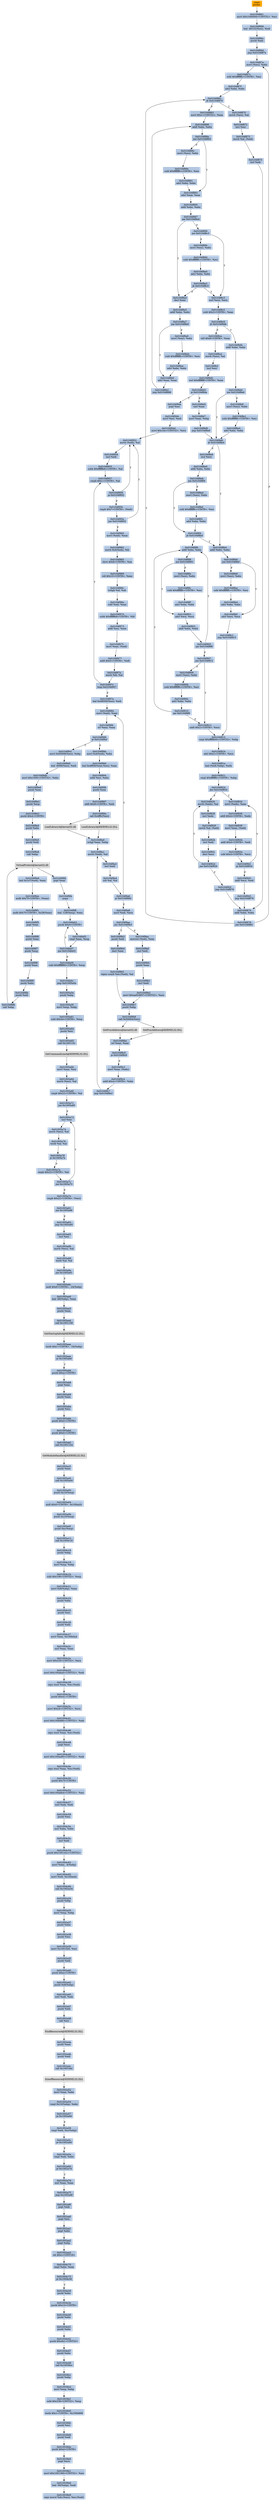 digraph G {
node[shape=rectangle,style=filled,fillcolor=lightsteelblue,color=lightsteelblue]
bgcolor="transparent"
a0x0104f860pusha_[label="start\npusha ",fillcolor="orange",color="lightgrey"];
a0x0104f861movl_0x100d000UINT32_esi[label="0x0104f861\nmovl $0x100d000<UINT32>, %esi"];
a0x0104f866leal__49152esi__edi[label="0x0104f866\nleal -49152(%esi), %edi"];
a0x0104f86cpushl_edi[label="0x0104f86c\npushl %edi"];
a0x0104f86djmp_0x0104f87a[label="0x0104f86d\njmp 0x0104f87a"];
a0x0104f87amovl_esi__ebx[label="0x0104f87a\nmovl (%esi), %ebx"];
a0x0104f87csubl_0xfffffffcUINT8_esi[label="0x0104f87c\nsubl $0xfffffffc<UINT8>, %esi"];
a0x0104f87fadcl_ebx_ebx[label="0x0104f87f\nadcl %ebx, %ebx"];
a0x0104f881jb_0x0104f870[label="0x0104f881\njb 0x0104f870"];
a0x0104f870movb_esi__al[label="0x0104f870\nmovb (%esi), %al"];
a0x0104f872incl_esi[label="0x0104f872\nincl %esi"];
a0x0104f873movb_al_edi_[label="0x0104f873\nmovb %al, (%edi)"];
a0x0104f875incl_edi[label="0x0104f875\nincl %edi"];
a0x0104f876addl_ebx_ebx[label="0x0104f876\naddl %ebx, %ebx"];
a0x0104f878jne_0x0104f881[label="0x0104f878\njne 0x0104f881"];
a0x0104f883movl_0x1UINT32_eax[label="0x0104f883\nmovl $0x1<UINT32>, %eax"];
a0x0104f888addl_ebx_ebx[label="0x0104f888\naddl %ebx, %ebx"];
a0x0104f88ajne_0x0104f893[label="0x0104f88a\njne 0x0104f893"];
a0x0104f893adcl_eax_eax[label="0x0104f893\nadcl %eax, %eax"];
a0x0104f895addl_ebx_ebx[label="0x0104f895\naddl %ebx, %ebx"];
a0x0104f897jae_0x0104f8a4[label="0x0104f897\njae 0x0104f8a4"];
a0x0104f899jne_0x0104f8c3[label="0x0104f899\njne 0x0104f8c3"];
a0x0104f8c3xorl_ecx_ecx[label="0x0104f8c3\nxorl %ecx, %ecx"];
a0x0104f8c5subl_0x3UINT8_eax[label="0x0104f8c5\nsubl $0x3<UINT8>, %eax"];
a0x0104f8c8jb_0x0104f8db[label="0x0104f8c8\njb 0x0104f8db"];
a0x0104f8cashll_0x8UINT8_eax[label="0x0104f8ca\nshll $0x8<UINT8>, %eax"];
a0x0104f8cdmovb_esi__al[label="0x0104f8cd\nmovb (%esi), %al"];
a0x0104f8cfincl_esi[label="0x0104f8cf\nincl %esi"];
a0x0104f8d0xorl_0xffffffffUINT8_eax[label="0x0104f8d0\nxorl $0xffffffff<UINT8>, %eax"];
a0x0104f8d3je_0x0104f94a[label="0x0104f8d3\nje 0x0104f94a"];
a0x0104f8d5sarl_eax[label="0x0104f8d5\nsarl %eax"];
a0x0104f8d7movl_eax_ebp[label="0x0104f8d7\nmovl %eax, %ebp"];
a0x0104f8d9jmp_0x0104f8e6[label="0x0104f8d9\njmp 0x0104f8e6"];
a0x0104f8e6jb_0x0104f8b4[label="0x0104f8e6\njb 0x0104f8b4"];
a0x0104f8b4addl_ebx_ebx[label="0x0104f8b4\naddl %ebx, %ebx"];
a0x0104f8b6jne_0x0104f8bf[label="0x0104f8b6\njne 0x0104f8bf"];
a0x0104f8bfadcl_ecx_ecx[label="0x0104f8bf\nadcl %ecx, %ecx"];
a0x0104f8c1jmp_0x0104f915[label="0x0104f8c1\njmp 0x0104f915"];
a0x0104f915cmpl_0xfffffb00UINT32_ebp[label="0x0104f915\ncmpl $0xfffffb00<UINT32>, %ebp"];
a0x0104f91badcl_0x2UINT8_ecx[label="0x0104f91b\nadcl $0x2<UINT8>, %ecx"];
a0x0104f91eleal_ediebp__edx[label="0x0104f91e\nleal (%edi,%ebp), %edx"];
a0x0104f921cmpl_0xfffffffcUINT8_ebp[label="0x0104f921\ncmpl $0xfffffffc<UINT8>, %ebp"];
a0x0104f924jbe_0x0104f934[label="0x0104f924\njbe 0x0104f934"];
a0x0104f934movl_edx__eax[label="0x0104f934\nmovl (%edx), %eax"];
a0x0104f936addl_0x4UINT8_edx[label="0x0104f936\naddl $0x4<UINT8>, %edx"];
a0x0104f939movl_eax_edi_[label="0x0104f939\nmovl %eax, (%edi)"];
a0x0104f93baddl_0x4UINT8_edi[label="0x0104f93b\naddl $0x4<UINT8>, %edi"];
a0x0104f93esubl_0x4UINT8_ecx[label="0x0104f93e\nsubl $0x4<UINT8>, %ecx"];
a0x0104f941ja_0x0104f934[label="0x0104f941\nja 0x0104f934"];
a0x0104f943addl_ecx_edi[label="0x0104f943\naddl %ecx, %edi"];
a0x0104f945jmp_0x0104f876[label="0x0104f945\njmp 0x0104f876"];
a0x0104f8dbaddl_ebx_ebx[label="0x0104f8db\naddl %ebx, %ebx"];
a0x0104f8ddjne_0x0104f8e6[label="0x0104f8dd\njne 0x0104f8e6"];
a0x0104f8b8movl_esi__ebx[label="0x0104f8b8\nmovl (%esi), %ebx"];
a0x0104f8basubl_0xfffffffcUINT8_esi[label="0x0104f8ba\nsubl $0xfffffffc<UINT8>, %esi"];
a0x0104f8bdadcl_ebx_ebx[label="0x0104f8bd\nadcl %ebx, %ebx"];
a0x0104f8e8incl_ecx[label="0x0104f8e8\nincl %ecx"];
a0x0104f8e9addl_ebx_ebx[label="0x0104f8e9\naddl %ebx, %ebx"];
a0x0104f8ebjne_0x0104f8f4[label="0x0104f8eb\njne 0x0104f8f4"];
a0x0104f8f4jb_0x0104f8b4[label="0x0104f8f4\njb 0x0104f8b4"];
a0x0104f926movb_edx__al[label="0x0104f926\nmovb (%edx), %al"];
a0x0104f928incl_edx[label="0x0104f928\nincl %edx"];
a0x0104f929movb_al_edi_[label="0x0104f929\nmovb %al, (%edi)"];
a0x0104f92bincl_edi[label="0x0104f92b\nincl %edi"];
a0x0104f92cdecl_ecx[label="0x0104f92c\ndecl %ecx"];
a0x0104f92djne_0x0104f926[label="0x0104f92d\njne 0x0104f926"];
a0x0104f92fjmp_0x0104f876[label="0x0104f92f\njmp 0x0104f876"];
a0x0104f8edmovl_esi__ebx[label="0x0104f8ed\nmovl (%esi), %ebx"];
a0x0104f8efsubl_0xfffffffcUINT8_esi[label="0x0104f8ef\nsubl $0xfffffffc<UINT8>, %esi"];
a0x0104f8f2adcl_ebx_ebx[label="0x0104f8f2\nadcl %ebx, %ebx"];
a0x0104f8f6addl_ebx_ebx[label="0x0104f8f6\naddl %ebx, %ebx"];
a0x0104f8f8jne_0x0104f901[label="0x0104f8f8\njne 0x0104f901"];
a0x0104f901adcl_ecx_ecx[label="0x0104f901\nadcl %ecx, %ecx"];
a0x0104f903addl_ebx_ebx[label="0x0104f903\naddl %ebx, %ebx"];
a0x0104f905jae_0x0104f8f6[label="0x0104f905\njae 0x0104f8f6"];
a0x0104f907jne_0x0104f912[label="0x0104f907\njne 0x0104f912"];
a0x0104f912addl_0x2UINT8_ecx[label="0x0104f912\naddl $0x2<UINT8>, %ecx"];
a0x0104f89bmovl_esi__ebx[label="0x0104f89b\nmovl (%esi), %ebx"];
a0x0104f89dsubl_0xfffffffcUINT8_esi[label="0x0104f89d\nsubl $0xfffffffc<UINT8>, %esi"];
a0x0104f8a0adcl_ebx_ebx[label="0x0104f8a0\nadcl %ebx, %ebx"];
a0x0104f8a2jb_0x0104f8c3[label="0x0104f8a2\njb 0x0104f8c3"];
a0x0104f88cmovl_esi__ebx[label="0x0104f88c\nmovl (%esi), %ebx"];
a0x0104f88esubl_0xfffffffcUINT8_esi[label="0x0104f88e\nsubl $0xfffffffc<UINT8>, %esi"];
a0x0104f891adcl_ebx_ebx[label="0x0104f891\nadcl %ebx, %ebx"];
a0x0104f8dfmovl_esi__ebx[label="0x0104f8df\nmovl (%esi), %ebx"];
a0x0104f8e1subl_0xfffffffcUINT8_esi[label="0x0104f8e1\nsubl $0xfffffffc<UINT8>, %esi"];
a0x0104f8e4adcl_ebx_ebx[label="0x0104f8e4\nadcl %ebx, %ebx"];
a0x0104f8a4decl_eax[label="0x0104f8a4\ndecl %eax"];
a0x0104f8a5addl_ebx_ebx[label="0x0104f8a5\naddl %ebx, %ebx"];
a0x0104f8a7jne_0x0104f8b0[label="0x0104f8a7\njne 0x0104f8b0"];
a0x0104f8b0adcl_eax_eax[label="0x0104f8b0\nadcl %eax, %eax"];
a0x0104f8b2jmp_0x0104f888[label="0x0104f8b2\njmp 0x0104f888"];
a0x0104f8a9movl_esi__ebx[label="0x0104f8a9\nmovl (%esi), %ebx"];
a0x0104f8absubl_0xfffffffcUINT8_esi[label="0x0104f8ab\nsubl $0xfffffffc<UINT8>, %esi"];
a0x0104f8aeadcl_ebx_ebx[label="0x0104f8ae\nadcl %ebx, %ebx"];
a0x0104f909movl_esi__ebx[label="0x0104f909\nmovl (%esi), %ebx"];
a0x0104f90bsubl_0xfffffffcUINT8_esi[label="0x0104f90b\nsubl $0xfffffffc<UINT8>, %esi"];
a0x0104f90eadcl_ebx_ebx[label="0x0104f90e\nadcl %ebx, %ebx"];
a0x0104f910jae_0x0104f8f6[label="0x0104f910\njae 0x0104f8f6"];
a0x0104f8famovl_esi__ebx[label="0x0104f8fa\nmovl (%esi), %ebx"];
a0x0104f8fcsubl_0xfffffffcUINT8_esi[label="0x0104f8fc\nsubl $0xfffffffc<UINT8>, %esi"];
a0x0104f8ffadcl_ebx_ebx[label="0x0104f8ff\nadcl %ebx, %ebx"];
a0x0104f94apopl_esi[label="0x0104f94a\npopl %esi"];
a0x0104f94bmovl_esi_edi[label="0x0104f94b\nmovl %esi, %edi"];
a0x0104f94dmovl_0x1bcUINT32_ecx[label="0x0104f94d\nmovl $0x1bc<UINT32>, %ecx"];
a0x0104f952movb_edi__al[label="0x0104f952\nmovb (%edi), %al"];
a0x0104f954incl_edi[label="0x0104f954\nincl %edi"];
a0x0104f955subb_0xffffffe8UINT8_al[label="0x0104f955\nsubb $0xffffffe8<UINT8>, %al"];
a0x0104f957cmpb_0x1UINT8_al[label="0x0104f957\ncmpb $0x1<UINT8>, %al"];
a0x0104f959ja_0x0104f952[label="0x0104f959\nja 0x0104f952"];
a0x0104f95bcmpb_0x7UINT8_edi_[label="0x0104f95b\ncmpb $0x7<UINT8>, (%edi)"];
a0x0104f95ejne_0x0104f952[label="0x0104f95e\njne 0x0104f952"];
a0x0104f960movl_edi__eax[label="0x0104f960\nmovl (%edi), %eax"];
a0x0104f962movb_0x4edi__bl[label="0x0104f962\nmovb 0x4(%edi), %bl"];
a0x0104f965shrw_0x8UINT8_ax[label="0x0104f965\nshrw $0x8<UINT8>, %ax"];
a0x0104f969roll_0x10UINT8_eax[label="0x0104f969\nroll $0x10<UINT8>, %eax"];
a0x0104f96cxchgb_al_ah[label="0x0104f96c\nxchgb %al, %ah"];
a0x0104f96esubl_edi_eax[label="0x0104f96e\nsubl %edi, %eax"];
a0x0104f970subb_0xffffffe8UINT8_bl[label="0x0104f970\nsubb $0xffffffe8<UINT8>, %bl"];
a0x0104f973addl_esi_eax[label="0x0104f973\naddl %esi, %eax"];
a0x0104f975movl_eax_edi_[label="0x0104f975\nmovl %eax, (%edi)"];
a0x0104f977addl_0x5UINT8_edi[label="0x0104f977\naddl $0x5<UINT8>, %edi"];
a0x0104f97amovb_bl_al[label="0x0104f97a\nmovb %bl, %al"];
a0x0104f97cloop_0x0104f957[label="0x0104f97c\nloop 0x0104f957"];
a0x0104f97eleal_0x48000esi__edi[label="0x0104f97e\nleal 0x48000(%esi), %edi"];
a0x0104f984movl_edi__eax[label="0x0104f984\nmovl (%edi), %eax"];
a0x0104f986orl_eax_eax[label="0x0104f986\norl %eax, %eax"];
a0x0104f988je_0x0104f9cf[label="0x0104f988\nje 0x0104f9cf"];
a0x0104f98amovl_0x4edi__ebx[label="0x0104f98a\nmovl 0x4(%edi), %ebx"];
a0x0104f98dleal_0x4ff58eaxesi__eax[label="0x0104f98d\nleal 0x4ff58(%eax,%esi), %eax"];
a0x0104f994addl_esi_ebx[label="0x0104f994\naddl %esi, %ebx"];
a0x0104f996pushl_eax[label="0x0104f996\npushl %eax"];
a0x0104f997addl_0x8UINT8_edi[label="0x0104f997\naddl $0x8<UINT8>, %edi"];
a0x0104f99acall_0x4fffcesi_[label="0x0104f99a\ncall 0x4fffc(%esi)"];
LoadLibraryA_kernel32_dll[label="LoadLibraryA@kernel32.dll",fillcolor="lightgrey",color="lightgrey"];
a0x0104f9a0xchgl_eax_ebp[label="0x0104f9a0\nxchgl %eax, %ebp"];
a0x0104f9a1movb_edi__al[label="0x0104f9a1\nmovb (%edi), %al"];
a0x0104f9a3incl_edi[label="0x0104f9a3\nincl %edi"];
a0x0104f9a4orb_al_al[label="0x0104f9a4\norb %al, %al"];
a0x0104f9a6je_0x0104f984[label="0x0104f9a6\nje 0x0104f984"];
a0x0104f9a8movl_edi_ecx[label="0x0104f9a8\nmovl %edi, %ecx"];
a0x0104f9aajns_0x0104f9b3[label="0x0104f9aa\njns 0x0104f9b3"];
a0x0104f9b3pushl_edi[label="0x0104f9b3\npushl %edi"];
a0x0104f9b4decl_eax[label="0x0104f9b4\ndecl %eax"];
a0x0104f9b5repnz_scasb_es_edi__al[label="0x0104f9b5\nrepnz scasb %es:(%edi), %al"];
a0x0104f9b7pushl_ebp[label="0x0104f9b7\npushl %ebp"];
a0x0104f9b8call_0x50004esi_[label="0x0104f9b8\ncall 0x50004(%esi)"];
GetProcAddress_kernel32_dll[label="GetProcAddress@kernel32.dll",fillcolor="lightgrey",color="lightgrey"];
a0x0104f9beorl_eax_eax[label="0x0104f9be\norl %eax, %eax"];
a0x0104f9c0je_0x0104f9c9[label="0x0104f9c0\nje 0x0104f9c9"];
a0x0104f9c2movl_eax_ebx_[label="0x0104f9c2\nmovl %eax, (%ebx)"];
a0x0104f9c4addl_0x4UINT8_ebx[label="0x0104f9c4\naddl $0x4<UINT8>, %ebx"];
a0x0104f9c7jmp_0x0104f9a1[label="0x0104f9c7\njmp 0x0104f9a1"];
GetProcAddress_KERNEL32_DLL[label="GetProcAddress@KERNEL32.DLL",fillcolor="lightgrey",color="lightgrey"];
LoadLibraryA_KERNEL32_DLL[label="LoadLibraryA@KERNEL32.DLL",fillcolor="lightgrey",color="lightgrey"];
a0x0104f9acmovzwl_edi__eax[label="0x0104f9ac\nmovzwl (%edi), %eax"];
a0x0104f9afincl_edi[label="0x0104f9af\nincl %edi"];
a0x0104f9b0pushl_eax[label="0x0104f9b0\npushl %eax"];
a0x0104f9b1incl_edi[label="0x0104f9b1\nincl %edi"];
a0x0104f9b2movl_0xaef24857UINT32_ecx[label="0x0104f9b2\nmovl $0xaef24857<UINT32>, %ecx"];
a0x0104f9cfmovl_0x50008esi__ebp[label="0x0104f9cf\nmovl 0x50008(%esi), %ebp"];
a0x0104f9d5leal__4096esi__edi[label="0x0104f9d5\nleal -4096(%esi), %edi"];
a0x0104f9dbmovl_0x1000UINT32_ebx[label="0x0104f9db\nmovl $0x1000<UINT32>, %ebx"];
a0x0104f9e0pushl_eax[label="0x0104f9e0\npushl %eax"];
a0x0104f9e1pushl_esp[label="0x0104f9e1\npushl %esp"];
a0x0104f9e2pushl_0x4UINT8[label="0x0104f9e2\npushl $0x4<UINT8>"];
a0x0104f9e4pushl_ebx[label="0x0104f9e4\npushl %ebx"];
a0x0104f9e5pushl_edi[label="0x0104f9e5\npushl %edi"];
a0x0104f9e6call_ebp[label="0x0104f9e6\ncall %ebp"];
VirtualProtect_kernel32_dll[label="VirtualProtect@kernel32.dll",fillcolor="lightgrey",color="lightgrey"];
a0x0104f9e8leal_0x1e7edi__eax[label="0x0104f9e8\nleal 0x1e7(%edi), %eax"];
a0x0104f9eeandb_0x7fUINT8_eax_[label="0x0104f9ee\nandb $0x7f<UINT8>, (%eax)"];
a0x0104f9f1andb_0x7fUINT8_0x28eax_[label="0x0104f9f1\nandb $0x7f<UINT8>, 0x28(%eax)"];
a0x0104f9f5popl_eax[label="0x0104f9f5\npopl %eax"];
a0x0104f9f6pushl_eax[label="0x0104f9f6\npushl %eax"];
a0x0104f9f7pushl_esp[label="0x0104f9f7\npushl %esp"];
a0x0104f9f8pushl_eax[label="0x0104f9f8\npushl %eax"];
a0x0104f9f9pushl_ebx[label="0x0104f9f9\npushl %ebx"];
a0x0104f9fapushl_edi[label="0x0104f9fa\npushl %edi"];
a0x0104f9fbcall_ebp[label="0x0104f9fb\ncall %ebp"];
a0x0104f9fdpopl_eax[label="0x0104f9fd\npopl %eax"];
a0x0104f9fepopa_[label="0x0104f9fe\npopa "];
a0x0104f9ffleal__128esp__eax[label="0x0104f9ff\nleal -128(%esp), %eax"];
a0x0104fa03pushl_0x0UINT8[label="0x0104fa03\npushl $0x0<UINT8>"];
a0x0104fa05cmpl_eax_esp[label="0x0104fa05\ncmpl %eax, %esp"];
a0x0104fa07jne_0x0104fa03[label="0x0104fa07\njne 0x0104fa03"];
a0x0104fa09subl_0xffffff80UINT8_esp[label="0x0104fa09\nsubl $0xffffff80<UINT8>, %esp"];
a0x0104fa0cjmp_0x01005a5e[label="0x0104fa0c\njmp 0x01005a5e"];
a0x01005a5epushl_ebp[label="0x01005a5e\npushl %ebp"];
a0x01005a5fmovl_esp_ebp[label="0x01005a5f\nmovl %esp, %ebp"];
a0x01005a61subl_0x44UINT8_esp[label="0x01005a61\nsubl $0x44<UINT8>, %esp"];
a0x01005a64pushl_esi[label="0x01005a64\npushl %esi"];
a0x01005a65call_0x100115c[label="0x01005a65\ncall 0x100115c"];
GetCommandLineA_KERNEL32_DLL[label="GetCommandLineA@KERNEL32.DLL",fillcolor="lightgrey",color="lightgrey"];
a0x01005a6bmovl_eax_esi[label="0x01005a6b\nmovl %eax, %esi"];
a0x01005a6dmovb_esi__al[label="0x01005a6d\nmovb (%esi), %al"];
a0x01005a6fcmpb_0x22UINT8_al[label="0x01005a6f\ncmpb $0x22<UINT8>, %al"];
a0x01005a71jne_0x1005a85[label="0x01005a71\njne 0x1005a85"];
a0x01005a73incl_esi[label="0x01005a73\nincl %esi"];
a0x01005a74movb_esi__al[label="0x01005a74\nmovb (%esi), %al"];
a0x01005a76testb_al_al[label="0x01005a76\ntestb %al, %al"];
a0x01005a78je_0x1005a7e[label="0x01005a78\nje 0x1005a7e"];
a0x01005a7acmpb_0x22UINT8_al[label="0x01005a7a\ncmpb $0x22<UINT8>, %al"];
a0x01005a7cjne_0x1005a73[label="0x01005a7c\njne 0x1005a73"];
a0x01005a7ecmpb_0x22UINT8_esi_[label="0x01005a7e\ncmpb $0x22<UINT8>, (%esi)"];
a0x01005a81jne_0x1005a96[label="0x01005a81\njne 0x1005a96"];
a0x01005a83jmp_0x1005a95[label="0x01005a83\njmp 0x1005a95"];
a0x01005a95incl_esi[label="0x01005a95\nincl %esi"];
a0x01005a96movb_esi__al[label="0x01005a96\nmovb (%esi), %al"];
a0x01005a98testb_al_al[label="0x01005a98\ntestb %al, %al"];
a0x01005a9ajne_0x1005a91[label="0x01005a9a\njne 0x1005a91"];
a0x01005a9candl_0x0UINT8__24ebp_[label="0x01005a9c\nandl $0x0<UINT8>, -24(%ebp)"];
a0x01005aa0leal__68ebp__eax[label="0x01005aa0\nleal -68(%ebp), %eax"];
a0x01005aa3pushl_eax[label="0x01005aa3\npushl %eax"];
a0x01005aa4call_0x1001158[label="0x01005aa4\ncall 0x1001158"];
GetStartupInfoA_KERNEL32_DLL[label="GetStartupInfoA@KERNEL32.DLL",fillcolor="lightgrey",color="lightgrey"];
a0x01005aaatestb_0x1UINT8__24ebp_[label="0x01005aaa\ntestb $0x1<UINT8>, -24(%ebp)"];
a0x01005aaeje_0x1005ab6[label="0x01005aae\nje 0x1005ab6"];
a0x01005ab6pushl_0xaUINT8[label="0x01005ab6\npushl $0xa<UINT8>"];
a0x01005ab8popl_eax[label="0x01005ab8\npopl %eax"];
a0x01005ab9pushl_eax[label="0x01005ab9\npushl %eax"];
a0x01005abapushl_esi[label="0x01005aba\npushl %esi"];
a0x01005abbpushl_0x0UINT8[label="0x01005abb\npushl $0x0<UINT8>"];
a0x01005abdpushl_0x0UINT8[label="0x01005abd\npushl $0x0<UINT8>"];
a0x01005abfcall_0x1001154[label="0x01005abf\ncall 0x1001154"];
GetModuleHandleA_KERNEL32_DLL[label="GetModuleHandleA@KERNEL32.DLL",fillcolor="lightgrey",color="lightgrey"];
a0x01005ac5pushl_eax[label="0x01005ac5\npushl %eax"];
a0x01005ac6call_0x1005a00[label="0x01005ac6\ncall 0x1005a00"];
a0x01005a00pushl_0x10esp_[label="0x01005a00\npushl 0x10(%esp)"];
a0x01005a04andl_0x0UINT8_0x100aa5c[label="0x01005a04\nandl $0x0<UINT8>, 0x100aa5c"];
a0x01005a0bpushl_0x10esp_[label="0x01005a0b\npushl 0x10(%esp)"];
a0x01005a0fpushl_0xcesp_[label="0x01005a0f\npushl 0xc(%esp)"];
a0x01005a13call_0x1004c18[label="0x01005a13\ncall 0x1004c18"];
a0x01004c18pushl_ebp[label="0x01004c18\npushl %ebp"];
a0x01004c19movl_esp_ebp[label="0x01004c19\nmovl %esp, %ebp"];
a0x01004c1bsubl_0x108UINT32_esp[label="0x01004c1b\nsubl $0x108<UINT32>, %esp"];
a0x01004c21movl_0x8ebp__eax[label="0x01004c21\nmovl 0x8(%ebp), %eax"];
a0x01004c24pushl_ebx[label="0x01004c24\npushl %ebx"];
a0x01004c25pushl_esi[label="0x01004c25\npushl %esi"];
a0x01004c26pushl_edi[label="0x01004c26\npushl %edi"];
a0x01004c27movl_eax_0x100b4a4[label="0x01004c27\nmovl %eax, 0x100b4a4"];
a0x01004c2cxorl_eax_eax[label="0x01004c2c\nxorl %eax, %eax"];
a0x01004c2emovl_0x23fUINT32_ecx[label="0x01004c2e\nmovl $0x23f<UINT32>, %ecx"];
a0x01004c33movl_0x100aba0UINT32_edi[label="0x01004c33\nmovl $0x100aba0<UINT32>, %edi"];
a0x01004c38repz_stosl_eax_es_edi_[label="0x01004c38\nrepz stosl %eax, %es:(%edi)"];
a0x01004c3apushl_0x41UINT8[label="0x01004c3a\npushl $0x41<UINT8>"];
a0x01004c3cmovl_0xcbUINT32_ecx[label="0x01004c3c\nmovl $0xcb<UINT32>, %ecx"];
a0x01004c41movl_0x100b880UINT32_edi[label="0x01004c41\nmovl $0x100b880<UINT32>, %edi"];
a0x01004c46repz_stosl_eax_es_edi_[label="0x01004c46\nrepz stosl %eax, %es:(%edi)"];
a0x01004c48popl_ecx[label="0x01004c48\npopl %ecx"];
a0x01004c49movl_0x100aa80UINT32_edi[label="0x01004c49\nmovl $0x100aa80<UINT32>, %edi"];
a0x01004c4erepz_stosl_eax_es_edi_[label="0x01004c4e\nrepz stosl %eax, %es:(%edi)"];
a0x01004c50pushl_0x7fUINT8[label="0x01004c50\npushl $0x7f<UINT8>"];
a0x01004c52movl_0x100abb4UINT32_esi[label="0x01004c52\nmovl $0x100abb4<UINT32>, %esi"];
a0x01004c57xorl_edi_edi[label="0x01004c57\nxorl %edi, %edi"];
a0x01004c59pushl_esi[label="0x01004c59\npushl %esi"];
a0x01004c5axorl_ebx_ebx[label="0x01004c5a\nxorl %ebx, %ebx"];
a0x01004c5cincl_edi[label="0x01004c5c\nincl %edi"];
a0x01004c5dpushl_0x100142cUINT32[label="0x01004c5d\npushl $0x100142c<UINT32>"];
a0x01004c62movl_ebx__4ebp_[label="0x01004c62\nmovl %ebx, -4(%ebp)"];
a0x01004c65movl_edi_0x100ae4c[label="0x01004c65\nmovl %edi, 0x100ae4c"];
a0x01004c6bcall_0x1002a34[label="0x01004c6b\ncall 0x1002a34"];
a0x01002a34pushl_ebp[label="0x01002a34\npushl %ebp"];
a0x01002a35movl_esp_ebp[label="0x01002a35\nmovl %esp, %ebp"];
a0x01002a37pushl_ebx[label="0x01002a37\npushl %ebx"];
a0x01002a38pushl_esi[label="0x01002a38\npushl %esi"];
a0x01002a39movl_0x10010e0_esi[label="0x01002a39\nmovl 0x10010e0, %esi"];
a0x01002a3fpushl_edi[label="0x01002a3f\npushl %edi"];
a0x01002a40pushl_0xaUINT8[label="0x01002a40\npushl $0xa<UINT8>"];
a0x01002a42pushl_0x8ebp_[label="0x01002a42\npushl 0x8(%ebp)"];
a0x01002a45xorl_edi_edi[label="0x01002a45\nxorl %edi, %edi"];
a0x01002a47pushl_edi[label="0x01002a47\npushl %edi"];
a0x01002a48call_esi[label="0x01002a48\ncall %esi"];
FindResourceA_KERNEL32_DLL[label="FindResourceA@KERNEL32.DLL",fillcolor="lightgrey",color="lightgrey"];
a0x01002a4apushl_eax[label="0x01002a4a\npushl %eax"];
a0x01002a4bpushl_edi[label="0x01002a4b\npushl %edi"];
a0x01002a4ccall_0x10010dc[label="0x01002a4c\ncall 0x10010dc"];
SizeofResource_KERNEL32_DLL[label="SizeofResource@KERNEL32.DLL",fillcolor="lightgrey",color="lightgrey"];
a0x01002a52movl_eax_ebx[label="0x01002a52\nmovl %eax, %ebx"];
a0x01002a54cmpl_0x10ebp__ebx[label="0x01002a54\ncmpl 0x10(%ebp), %ebx"];
a0x01002a57ja_0x1002a9d[label="0x01002a57\nja 0x1002a9d"];
a0x01002a59cmpl_edi_0xcebp_[label="0x01002a59\ncmpl %edi, 0xc(%ebp)"];
a0x01002a5cje_0x1002a9d[label="0x01002a5c\nje 0x1002a9d"];
a0x01002a5ecmpl_edi_ebx[label="0x01002a5e\ncmpl %edi, %ebx"];
a0x01002a60je_0x1002a7d[label="0x01002a60\nje 0x1002a7d"];
a0x01002a7dxorl_eax_eax[label="0x01002a7d\nxorl %eax, %eax"];
a0x01002a7fjmp_0x1002a9f[label="0x01002a7f\njmp 0x1002a9f"];
a0x01002a9fpopl_edi[label="0x01002a9f\npopl %edi"];
a0x01002aa0popl_esi[label="0x01002aa0\npopl %esi"];
a0x01002aa1popl_ebx[label="0x01002aa1\npopl %ebx"];
a0x01002aa2popl_ebp[label="0x01002aa2\npopl %ebp"];
a0x01002aa3ret_0xcUINT16[label="0x01002aa3\nret $0xc<UINT16>"];
a0x01004c70cmpl_ebx_eax[label="0x01004c70\ncmpl %ebx, %eax"];
a0x01004c72je_0x1004e3d[label="0x01004c72\nje 0x1004e3d"];
a0x01004e3dpushl_ebx[label="0x01004e3d\npushl %ebx"];
a0x01004e3epushl_0x10UINT8[label="0x01004e3e\npushl $0x10<UINT8>"];
a0x01004e40pushl_ebx[label="0x01004e40\npushl %ebx"];
a0x01004e41pushl_ebx[label="0x01004e41\npushl %ebx"];
a0x01004e42pushl_0x4b1UINT32[label="0x01004e42\npushl $0x4b1<UINT32>"];
a0x01004e47pushl_ebx[label="0x01004e47\npushl %ebx"];
a0x01004e48call_0x10038cc[label="0x01004e48\ncall 0x10038cc"];
a0x010038ccpushl_ebp[label="0x010038cc\npushl %ebp"];
a0x010038cdmovl_esp_ebp[label="0x010038cd\nmovl %esp, %ebp"];
a0x010038cfsubl_0x238UINT32_esp[label="0x010038cf\nsubl $0x238<UINT32>, %esp"];
a0x010038d5testb_0x1UINT8_0x100b898[label="0x010038d5\ntestb $0x1<UINT8>, 0x100b898"];
a0x010038dcpushl_esi[label="0x010038dc\npushl %esi"];
a0x010038ddpushl_edi[label="0x010038dd\npushl %edi"];
a0x010038depushl_0xdUINT8[label="0x010038de\npushl $0xd<UINT8>"];
a0x010038e0popl_ecx[label="0x010038e0\npopl %ecx"];
a0x010038e1movl_0x1001360UINT32_esi[label="0x010038e1\nmovl $0x1001360<UINT32>, %esi"];
a0x010038e6leal__56ebp__edi[label="0x010038e6\nleal -56(%ebp), %edi"];
a0x010038e9repz_movsl_ds_esi__es_edi_[label="0x010038e9\nrepz movsl %ds:(%esi), %es:(%edi)"];
a0x0104f860pusha_ -> a0x0104f861movl_0x100d000UINT32_esi [color="#000000"];
a0x0104f861movl_0x100d000UINT32_esi -> a0x0104f866leal__49152esi__edi [color="#000000"];
a0x0104f866leal__49152esi__edi -> a0x0104f86cpushl_edi [color="#000000"];
a0x0104f86cpushl_edi -> a0x0104f86djmp_0x0104f87a [color="#000000"];
a0x0104f86djmp_0x0104f87a -> a0x0104f87amovl_esi__ebx [color="#000000"];
a0x0104f87amovl_esi__ebx -> a0x0104f87csubl_0xfffffffcUINT8_esi [color="#000000"];
a0x0104f87csubl_0xfffffffcUINT8_esi -> a0x0104f87fadcl_ebx_ebx [color="#000000"];
a0x0104f87fadcl_ebx_ebx -> a0x0104f881jb_0x0104f870 [color="#000000"];
a0x0104f881jb_0x0104f870 -> a0x0104f870movb_esi__al [color="#000000",label="T"];
a0x0104f870movb_esi__al -> a0x0104f872incl_esi [color="#000000"];
a0x0104f872incl_esi -> a0x0104f873movb_al_edi_ [color="#000000"];
a0x0104f873movb_al_edi_ -> a0x0104f875incl_edi [color="#000000"];
a0x0104f875incl_edi -> a0x0104f876addl_ebx_ebx [color="#000000"];
a0x0104f876addl_ebx_ebx -> a0x0104f878jne_0x0104f881 [color="#000000"];
a0x0104f878jne_0x0104f881 -> a0x0104f881jb_0x0104f870 [color="#000000",label="T"];
a0x0104f881jb_0x0104f870 -> a0x0104f883movl_0x1UINT32_eax [color="#000000",label="F"];
a0x0104f883movl_0x1UINT32_eax -> a0x0104f888addl_ebx_ebx [color="#000000"];
a0x0104f888addl_ebx_ebx -> a0x0104f88ajne_0x0104f893 [color="#000000"];
a0x0104f88ajne_0x0104f893 -> a0x0104f893adcl_eax_eax [color="#000000",label="T"];
a0x0104f893adcl_eax_eax -> a0x0104f895addl_ebx_ebx [color="#000000"];
a0x0104f895addl_ebx_ebx -> a0x0104f897jae_0x0104f8a4 [color="#000000"];
a0x0104f897jae_0x0104f8a4 -> a0x0104f899jne_0x0104f8c3 [color="#000000",label="F"];
a0x0104f899jne_0x0104f8c3 -> a0x0104f8c3xorl_ecx_ecx [color="#000000",label="T"];
a0x0104f8c3xorl_ecx_ecx -> a0x0104f8c5subl_0x3UINT8_eax [color="#000000"];
a0x0104f8c5subl_0x3UINT8_eax -> a0x0104f8c8jb_0x0104f8db [color="#000000"];
a0x0104f8c8jb_0x0104f8db -> a0x0104f8cashll_0x8UINT8_eax [color="#000000",label="F"];
a0x0104f8cashll_0x8UINT8_eax -> a0x0104f8cdmovb_esi__al [color="#000000"];
a0x0104f8cdmovb_esi__al -> a0x0104f8cfincl_esi [color="#000000"];
a0x0104f8cfincl_esi -> a0x0104f8d0xorl_0xffffffffUINT8_eax [color="#000000"];
a0x0104f8d0xorl_0xffffffffUINT8_eax -> a0x0104f8d3je_0x0104f94a [color="#000000"];
a0x0104f8d3je_0x0104f94a -> a0x0104f8d5sarl_eax [color="#000000",label="F"];
a0x0104f8d5sarl_eax -> a0x0104f8d7movl_eax_ebp [color="#000000"];
a0x0104f8d7movl_eax_ebp -> a0x0104f8d9jmp_0x0104f8e6 [color="#000000"];
a0x0104f8d9jmp_0x0104f8e6 -> a0x0104f8e6jb_0x0104f8b4 [color="#000000"];
a0x0104f8e6jb_0x0104f8b4 -> a0x0104f8b4addl_ebx_ebx [color="#000000",label="T"];
a0x0104f8b4addl_ebx_ebx -> a0x0104f8b6jne_0x0104f8bf [color="#000000"];
a0x0104f8b6jne_0x0104f8bf -> a0x0104f8bfadcl_ecx_ecx [color="#000000",label="T"];
a0x0104f8bfadcl_ecx_ecx -> a0x0104f8c1jmp_0x0104f915 [color="#000000"];
a0x0104f8c1jmp_0x0104f915 -> a0x0104f915cmpl_0xfffffb00UINT32_ebp [color="#000000"];
a0x0104f915cmpl_0xfffffb00UINT32_ebp -> a0x0104f91badcl_0x2UINT8_ecx [color="#000000"];
a0x0104f91badcl_0x2UINT8_ecx -> a0x0104f91eleal_ediebp__edx [color="#000000"];
a0x0104f91eleal_ediebp__edx -> a0x0104f921cmpl_0xfffffffcUINT8_ebp [color="#000000"];
a0x0104f921cmpl_0xfffffffcUINT8_ebp -> a0x0104f924jbe_0x0104f934 [color="#000000"];
a0x0104f924jbe_0x0104f934 -> a0x0104f934movl_edx__eax [color="#000000",label="T"];
a0x0104f934movl_edx__eax -> a0x0104f936addl_0x4UINT8_edx [color="#000000"];
a0x0104f936addl_0x4UINT8_edx -> a0x0104f939movl_eax_edi_ [color="#000000"];
a0x0104f939movl_eax_edi_ -> a0x0104f93baddl_0x4UINT8_edi [color="#000000"];
a0x0104f93baddl_0x4UINT8_edi -> a0x0104f93esubl_0x4UINT8_ecx [color="#000000"];
a0x0104f93esubl_0x4UINT8_ecx -> a0x0104f941ja_0x0104f934 [color="#000000"];
a0x0104f941ja_0x0104f934 -> a0x0104f943addl_ecx_edi [color="#000000",label="F"];
a0x0104f943addl_ecx_edi -> a0x0104f945jmp_0x0104f876 [color="#000000"];
a0x0104f945jmp_0x0104f876 -> a0x0104f876addl_ebx_ebx [color="#000000"];
a0x0104f8c8jb_0x0104f8db -> a0x0104f8dbaddl_ebx_ebx [color="#000000",label="T"];
a0x0104f8dbaddl_ebx_ebx -> a0x0104f8ddjne_0x0104f8e6 [color="#000000"];
a0x0104f8ddjne_0x0104f8e6 -> a0x0104f8e6jb_0x0104f8b4 [color="#000000",label="T"];
a0x0104f8b6jne_0x0104f8bf -> a0x0104f8b8movl_esi__ebx [color="#000000",label="F"];
a0x0104f8b8movl_esi__ebx -> a0x0104f8basubl_0xfffffffcUINT8_esi [color="#000000"];
a0x0104f8basubl_0xfffffffcUINT8_esi -> a0x0104f8bdadcl_ebx_ebx [color="#000000"];
a0x0104f8bdadcl_ebx_ebx -> a0x0104f8bfadcl_ecx_ecx [color="#000000"];
a0x0104f878jne_0x0104f881 -> a0x0104f87amovl_esi__ebx [color="#000000",label="F"];
a0x0104f8e6jb_0x0104f8b4 -> a0x0104f8e8incl_ecx [color="#000000",label="F"];
a0x0104f8e8incl_ecx -> a0x0104f8e9addl_ebx_ebx [color="#000000"];
a0x0104f8e9addl_ebx_ebx -> a0x0104f8ebjne_0x0104f8f4 [color="#000000"];
a0x0104f8ebjne_0x0104f8f4 -> a0x0104f8f4jb_0x0104f8b4 [color="#000000",label="T"];
a0x0104f8f4jb_0x0104f8b4 -> a0x0104f8b4addl_ebx_ebx [color="#000000",label="T"];
a0x0104f924jbe_0x0104f934 -> a0x0104f926movb_edx__al [color="#000000",label="F"];
a0x0104f926movb_edx__al -> a0x0104f928incl_edx [color="#000000"];
a0x0104f928incl_edx -> a0x0104f929movb_al_edi_ [color="#000000"];
a0x0104f929movb_al_edi_ -> a0x0104f92bincl_edi [color="#000000"];
a0x0104f92bincl_edi -> a0x0104f92cdecl_ecx [color="#000000"];
a0x0104f92cdecl_ecx -> a0x0104f92djne_0x0104f926 [color="#000000"];
a0x0104f92djne_0x0104f926 -> a0x0104f926movb_edx__al [color="#000000",label="T"];
a0x0104f92djne_0x0104f926 -> a0x0104f92fjmp_0x0104f876 [color="#000000",label="F"];
a0x0104f92fjmp_0x0104f876 -> a0x0104f876addl_ebx_ebx [color="#000000"];
a0x0104f8ebjne_0x0104f8f4 -> a0x0104f8edmovl_esi__ebx [color="#000000",label="F"];
a0x0104f8edmovl_esi__ebx -> a0x0104f8efsubl_0xfffffffcUINT8_esi [color="#000000"];
a0x0104f8efsubl_0xfffffffcUINT8_esi -> a0x0104f8f2adcl_ebx_ebx [color="#000000"];
a0x0104f8f2adcl_ebx_ebx -> a0x0104f8f4jb_0x0104f8b4 [color="#000000"];
a0x0104f8f4jb_0x0104f8b4 -> a0x0104f8f6addl_ebx_ebx [color="#000000",label="F"];
a0x0104f8f6addl_ebx_ebx -> a0x0104f8f8jne_0x0104f901 [color="#000000"];
a0x0104f8f8jne_0x0104f901 -> a0x0104f901adcl_ecx_ecx [color="#000000",label="T"];
a0x0104f901adcl_ecx_ecx -> a0x0104f903addl_ebx_ebx [color="#000000"];
a0x0104f903addl_ebx_ebx -> a0x0104f905jae_0x0104f8f6 [color="#000000"];
a0x0104f905jae_0x0104f8f6 -> a0x0104f907jne_0x0104f912 [color="#000000",label="F"];
a0x0104f907jne_0x0104f912 -> a0x0104f912addl_0x2UINT8_ecx [color="#000000",label="T"];
a0x0104f912addl_0x2UINT8_ecx -> a0x0104f915cmpl_0xfffffb00UINT32_ebp [color="#000000"];
a0x0104f941ja_0x0104f934 -> a0x0104f934movl_edx__eax [color="#000000",label="T"];
a0x0104f899jne_0x0104f8c3 -> a0x0104f89bmovl_esi__ebx [color="#000000",label="F"];
a0x0104f89bmovl_esi__ebx -> a0x0104f89dsubl_0xfffffffcUINT8_esi [color="#000000"];
a0x0104f89dsubl_0xfffffffcUINT8_esi -> a0x0104f8a0adcl_ebx_ebx [color="#000000"];
a0x0104f8a0adcl_ebx_ebx -> a0x0104f8a2jb_0x0104f8c3 [color="#000000"];
a0x0104f8a2jb_0x0104f8c3 -> a0x0104f8c3xorl_ecx_ecx [color="#000000",label="T"];
a0x0104f88ajne_0x0104f893 -> a0x0104f88cmovl_esi__ebx [color="#000000",label="F"];
a0x0104f88cmovl_esi__ebx -> a0x0104f88esubl_0xfffffffcUINT8_esi [color="#000000"];
a0x0104f88esubl_0xfffffffcUINT8_esi -> a0x0104f891adcl_ebx_ebx [color="#000000"];
a0x0104f891adcl_ebx_ebx -> a0x0104f893adcl_eax_eax [color="#000000"];
a0x0104f8ddjne_0x0104f8e6 -> a0x0104f8dfmovl_esi__ebx [color="#000000",label="F"];
a0x0104f8dfmovl_esi__ebx -> a0x0104f8e1subl_0xfffffffcUINT8_esi [color="#000000"];
a0x0104f8e1subl_0xfffffffcUINT8_esi -> a0x0104f8e4adcl_ebx_ebx [color="#000000"];
a0x0104f8e4adcl_ebx_ebx -> a0x0104f8e6jb_0x0104f8b4 [color="#000000"];
a0x0104f905jae_0x0104f8f6 -> a0x0104f8f6addl_ebx_ebx [color="#000000",label="T"];
a0x0104f897jae_0x0104f8a4 -> a0x0104f8a4decl_eax [color="#000000",label="T"];
a0x0104f8a4decl_eax -> a0x0104f8a5addl_ebx_ebx [color="#000000"];
a0x0104f8a5addl_ebx_ebx -> a0x0104f8a7jne_0x0104f8b0 [color="#000000"];
a0x0104f8a7jne_0x0104f8b0 -> a0x0104f8b0adcl_eax_eax [color="#000000",label="T"];
a0x0104f8b0adcl_eax_eax -> a0x0104f8b2jmp_0x0104f888 [color="#000000"];
a0x0104f8b2jmp_0x0104f888 -> a0x0104f888addl_ebx_ebx [color="#000000"];
a0x0104f8a2jb_0x0104f8c3 -> a0x0104f8a4decl_eax [color="#000000",label="F"];
a0x0104f8a7jne_0x0104f8b0 -> a0x0104f8a9movl_esi__ebx [color="#000000",label="F"];
a0x0104f8a9movl_esi__ebx -> a0x0104f8absubl_0xfffffffcUINT8_esi [color="#000000"];
a0x0104f8absubl_0xfffffffcUINT8_esi -> a0x0104f8aeadcl_ebx_ebx [color="#000000"];
a0x0104f8aeadcl_ebx_ebx -> a0x0104f8b0adcl_eax_eax [color="#000000"];
a0x0104f907jne_0x0104f912 -> a0x0104f909movl_esi__ebx [color="#000000",label="F"];
a0x0104f909movl_esi__ebx -> a0x0104f90bsubl_0xfffffffcUINT8_esi [color="#000000"];
a0x0104f90bsubl_0xfffffffcUINT8_esi -> a0x0104f90eadcl_ebx_ebx [color="#000000"];
a0x0104f90eadcl_ebx_ebx -> a0x0104f910jae_0x0104f8f6 [color="#000000"];
a0x0104f910jae_0x0104f8f6 -> a0x0104f8f6addl_ebx_ebx [color="#000000",label="T"];
a0x0104f910jae_0x0104f8f6 -> a0x0104f912addl_0x2UINT8_ecx [color="#000000",label="F"];
a0x0104f8f8jne_0x0104f901 -> a0x0104f8famovl_esi__ebx [color="#000000",label="F"];
a0x0104f8famovl_esi__ebx -> a0x0104f8fcsubl_0xfffffffcUINT8_esi [color="#000000"];
a0x0104f8fcsubl_0xfffffffcUINT8_esi -> a0x0104f8ffadcl_ebx_ebx [color="#000000"];
a0x0104f8ffadcl_ebx_ebx -> a0x0104f901adcl_ecx_ecx [color="#000000"];
a0x0104f8d3je_0x0104f94a -> a0x0104f94apopl_esi [color="#000000",label="T"];
a0x0104f94apopl_esi -> a0x0104f94bmovl_esi_edi [color="#000000"];
a0x0104f94bmovl_esi_edi -> a0x0104f94dmovl_0x1bcUINT32_ecx [color="#000000"];
a0x0104f94dmovl_0x1bcUINT32_ecx -> a0x0104f952movb_edi__al [color="#000000"];
a0x0104f952movb_edi__al -> a0x0104f954incl_edi [color="#000000"];
a0x0104f954incl_edi -> a0x0104f955subb_0xffffffe8UINT8_al [color="#000000"];
a0x0104f955subb_0xffffffe8UINT8_al -> a0x0104f957cmpb_0x1UINT8_al [color="#000000"];
a0x0104f957cmpb_0x1UINT8_al -> a0x0104f959ja_0x0104f952 [color="#000000"];
a0x0104f959ja_0x0104f952 -> a0x0104f952movb_edi__al [color="#000000",label="T"];
a0x0104f959ja_0x0104f952 -> a0x0104f95bcmpb_0x7UINT8_edi_ [color="#000000",label="F"];
a0x0104f95bcmpb_0x7UINT8_edi_ -> a0x0104f95ejne_0x0104f952 [color="#000000"];
a0x0104f95ejne_0x0104f952 -> a0x0104f952movb_edi__al [color="#000000",label="T"];
a0x0104f95ejne_0x0104f952 -> a0x0104f960movl_edi__eax [color="#000000",label="F"];
a0x0104f960movl_edi__eax -> a0x0104f962movb_0x4edi__bl [color="#000000"];
a0x0104f962movb_0x4edi__bl -> a0x0104f965shrw_0x8UINT8_ax [color="#000000"];
a0x0104f965shrw_0x8UINT8_ax -> a0x0104f969roll_0x10UINT8_eax [color="#000000"];
a0x0104f969roll_0x10UINT8_eax -> a0x0104f96cxchgb_al_ah [color="#000000"];
a0x0104f96cxchgb_al_ah -> a0x0104f96esubl_edi_eax [color="#000000"];
a0x0104f96esubl_edi_eax -> a0x0104f970subb_0xffffffe8UINT8_bl [color="#000000"];
a0x0104f970subb_0xffffffe8UINT8_bl -> a0x0104f973addl_esi_eax [color="#000000"];
a0x0104f973addl_esi_eax -> a0x0104f975movl_eax_edi_ [color="#000000"];
a0x0104f975movl_eax_edi_ -> a0x0104f977addl_0x5UINT8_edi [color="#000000"];
a0x0104f977addl_0x5UINT8_edi -> a0x0104f97amovb_bl_al [color="#000000"];
a0x0104f97amovb_bl_al -> a0x0104f97cloop_0x0104f957 [color="#000000"];
a0x0104f97cloop_0x0104f957 -> a0x0104f957cmpb_0x1UINT8_al [color="#000000",label="T"];
a0x0104f97cloop_0x0104f957 -> a0x0104f97eleal_0x48000esi__edi [color="#000000",label="F"];
a0x0104f97eleal_0x48000esi__edi -> a0x0104f984movl_edi__eax [color="#000000"];
a0x0104f984movl_edi__eax -> a0x0104f986orl_eax_eax [color="#000000"];
a0x0104f986orl_eax_eax -> a0x0104f988je_0x0104f9cf [color="#000000"];
a0x0104f988je_0x0104f9cf -> a0x0104f98amovl_0x4edi__ebx [color="#000000",label="F"];
a0x0104f98amovl_0x4edi__ebx -> a0x0104f98dleal_0x4ff58eaxesi__eax [color="#000000"];
a0x0104f98dleal_0x4ff58eaxesi__eax -> a0x0104f994addl_esi_ebx [color="#000000"];
a0x0104f994addl_esi_ebx -> a0x0104f996pushl_eax [color="#000000"];
a0x0104f996pushl_eax -> a0x0104f997addl_0x8UINT8_edi [color="#000000"];
a0x0104f997addl_0x8UINT8_edi -> a0x0104f99acall_0x4fffcesi_ [color="#000000"];
a0x0104f99acall_0x4fffcesi_ -> LoadLibraryA_kernel32_dll [color="#000000"];
LoadLibraryA_kernel32_dll -> a0x0104f9a0xchgl_eax_ebp [color="#000000"];
a0x0104f9a0xchgl_eax_ebp -> a0x0104f9a1movb_edi__al [color="#000000"];
a0x0104f9a1movb_edi__al -> a0x0104f9a3incl_edi [color="#000000"];
a0x0104f9a3incl_edi -> a0x0104f9a4orb_al_al [color="#000000"];
a0x0104f9a4orb_al_al -> a0x0104f9a6je_0x0104f984 [color="#000000"];
a0x0104f9a6je_0x0104f984 -> a0x0104f9a8movl_edi_ecx [color="#000000",label="F"];
a0x0104f9a8movl_edi_ecx -> a0x0104f9aajns_0x0104f9b3 [color="#000000"];
a0x0104f9aajns_0x0104f9b3 -> a0x0104f9b3pushl_edi [color="#000000",label="T"];
a0x0104f9b3pushl_edi -> a0x0104f9b4decl_eax [color="#000000"];
a0x0104f9b4decl_eax -> a0x0104f9b5repnz_scasb_es_edi__al [color="#000000"];
a0x0104f9b5repnz_scasb_es_edi__al -> a0x0104f9b7pushl_ebp [color="#000000"];
a0x0104f9b7pushl_ebp -> a0x0104f9b8call_0x50004esi_ [color="#000000"];
a0x0104f9b8call_0x50004esi_ -> GetProcAddress_kernel32_dll [color="#000000"];
GetProcAddress_kernel32_dll -> a0x0104f9beorl_eax_eax [color="#000000"];
a0x0104f9beorl_eax_eax -> a0x0104f9c0je_0x0104f9c9 [color="#000000"];
a0x0104f9c0je_0x0104f9c9 -> a0x0104f9c2movl_eax_ebx_ [color="#000000",label="F"];
a0x0104f9c2movl_eax_ebx_ -> a0x0104f9c4addl_0x4UINT8_ebx [color="#000000"];
a0x0104f9c4addl_0x4UINT8_ebx -> a0x0104f9c7jmp_0x0104f9a1 [color="#000000"];
a0x0104f9c7jmp_0x0104f9a1 -> a0x0104f9a1movb_edi__al [color="#000000"];
a0x0104f9b8call_0x50004esi_ -> GetProcAddress_KERNEL32_DLL [color="#000000"];
GetProcAddress_KERNEL32_DLL -> a0x0104f9beorl_eax_eax [color="#000000"];
a0x0104f9a6je_0x0104f984 -> a0x0104f984movl_edi__eax [color="#000000",label="T"];
a0x0104f99acall_0x4fffcesi_ -> LoadLibraryA_KERNEL32_DLL [color="#000000"];
LoadLibraryA_KERNEL32_DLL -> a0x0104f9a0xchgl_eax_ebp [color="#000000"];
a0x0104f9aajns_0x0104f9b3 -> a0x0104f9acmovzwl_edi__eax [color="#000000",label="F"];
a0x0104f9acmovzwl_edi__eax -> a0x0104f9afincl_edi [color="#000000"];
a0x0104f9afincl_edi -> a0x0104f9b0pushl_eax [color="#000000"];
a0x0104f9b0pushl_eax -> a0x0104f9b1incl_edi [color="#000000"];
a0x0104f9b1incl_edi -> a0x0104f9b2movl_0xaef24857UINT32_ecx [color="#000000"];
a0x0104f9b2movl_0xaef24857UINT32_ecx -> a0x0104f9b7pushl_ebp [color="#000000"];
a0x0104f988je_0x0104f9cf -> a0x0104f9cfmovl_0x50008esi__ebp [color="#000000",label="T"];
a0x0104f9cfmovl_0x50008esi__ebp -> a0x0104f9d5leal__4096esi__edi [color="#000000"];
a0x0104f9d5leal__4096esi__edi -> a0x0104f9dbmovl_0x1000UINT32_ebx [color="#000000"];
a0x0104f9dbmovl_0x1000UINT32_ebx -> a0x0104f9e0pushl_eax [color="#000000"];
a0x0104f9e0pushl_eax -> a0x0104f9e1pushl_esp [color="#000000"];
a0x0104f9e1pushl_esp -> a0x0104f9e2pushl_0x4UINT8 [color="#000000"];
a0x0104f9e2pushl_0x4UINT8 -> a0x0104f9e4pushl_ebx [color="#000000"];
a0x0104f9e4pushl_ebx -> a0x0104f9e5pushl_edi [color="#000000"];
a0x0104f9e5pushl_edi -> a0x0104f9e6call_ebp [color="#000000"];
a0x0104f9e6call_ebp -> VirtualProtect_kernel32_dll [color="#000000"];
VirtualProtect_kernel32_dll -> a0x0104f9e8leal_0x1e7edi__eax [color="#000000"];
a0x0104f9e8leal_0x1e7edi__eax -> a0x0104f9eeandb_0x7fUINT8_eax_ [color="#000000"];
a0x0104f9eeandb_0x7fUINT8_eax_ -> a0x0104f9f1andb_0x7fUINT8_0x28eax_ [color="#000000"];
a0x0104f9f1andb_0x7fUINT8_0x28eax_ -> a0x0104f9f5popl_eax [color="#000000"];
a0x0104f9f5popl_eax -> a0x0104f9f6pushl_eax [color="#000000"];
a0x0104f9f6pushl_eax -> a0x0104f9f7pushl_esp [color="#000000"];
a0x0104f9f7pushl_esp -> a0x0104f9f8pushl_eax [color="#000000"];
a0x0104f9f8pushl_eax -> a0x0104f9f9pushl_ebx [color="#000000"];
a0x0104f9f9pushl_ebx -> a0x0104f9fapushl_edi [color="#000000"];
a0x0104f9fapushl_edi -> a0x0104f9fbcall_ebp [color="#000000"];
a0x0104f9fbcall_ebp -> VirtualProtect_kernel32_dll [color="#000000"];
VirtualProtect_kernel32_dll -> a0x0104f9fdpopl_eax [color="#000000"];
a0x0104f9fdpopl_eax -> a0x0104f9fepopa_ [color="#000000"];
a0x0104f9fepopa_ -> a0x0104f9ffleal__128esp__eax [color="#000000"];
a0x0104f9ffleal__128esp__eax -> a0x0104fa03pushl_0x0UINT8 [color="#000000"];
a0x0104fa03pushl_0x0UINT8 -> a0x0104fa05cmpl_eax_esp [color="#000000"];
a0x0104fa05cmpl_eax_esp -> a0x0104fa07jne_0x0104fa03 [color="#000000"];
a0x0104fa07jne_0x0104fa03 -> a0x0104fa03pushl_0x0UINT8 [color="#000000",label="T"];
a0x0104fa07jne_0x0104fa03 -> a0x0104fa09subl_0xffffff80UINT8_esp [color="#000000",label="F"];
a0x0104fa09subl_0xffffff80UINT8_esp -> a0x0104fa0cjmp_0x01005a5e [color="#000000"];
a0x0104fa0cjmp_0x01005a5e -> a0x01005a5epushl_ebp [color="#000000"];
a0x01005a5epushl_ebp -> a0x01005a5fmovl_esp_ebp [color="#000000"];
a0x01005a5fmovl_esp_ebp -> a0x01005a61subl_0x44UINT8_esp [color="#000000"];
a0x01005a61subl_0x44UINT8_esp -> a0x01005a64pushl_esi [color="#000000"];
a0x01005a64pushl_esi -> a0x01005a65call_0x100115c [color="#000000"];
a0x01005a65call_0x100115c -> GetCommandLineA_KERNEL32_DLL [color="#000000"];
GetCommandLineA_KERNEL32_DLL -> a0x01005a6bmovl_eax_esi [color="#000000"];
a0x01005a6bmovl_eax_esi -> a0x01005a6dmovb_esi__al [color="#000000"];
a0x01005a6dmovb_esi__al -> a0x01005a6fcmpb_0x22UINT8_al [color="#000000"];
a0x01005a6fcmpb_0x22UINT8_al -> a0x01005a71jne_0x1005a85 [color="#000000"];
a0x01005a71jne_0x1005a85 -> a0x01005a73incl_esi [color="#000000",label="F"];
a0x01005a73incl_esi -> a0x01005a74movb_esi__al [color="#000000"];
a0x01005a74movb_esi__al -> a0x01005a76testb_al_al [color="#000000"];
a0x01005a76testb_al_al -> a0x01005a78je_0x1005a7e [color="#000000"];
a0x01005a78je_0x1005a7e -> a0x01005a7acmpb_0x22UINT8_al [color="#000000",label="F"];
a0x01005a7acmpb_0x22UINT8_al -> a0x01005a7cjne_0x1005a73 [color="#000000"];
a0x01005a7cjne_0x1005a73 -> a0x01005a73incl_esi [color="#000000",label="T"];
a0x01005a7cjne_0x1005a73 -> a0x01005a7ecmpb_0x22UINT8_esi_ [color="#000000",label="F"];
a0x01005a7ecmpb_0x22UINT8_esi_ -> a0x01005a81jne_0x1005a96 [color="#000000"];
a0x01005a81jne_0x1005a96 -> a0x01005a83jmp_0x1005a95 [color="#000000",label="F"];
a0x01005a83jmp_0x1005a95 -> a0x01005a95incl_esi [color="#000000"];
a0x01005a95incl_esi -> a0x01005a96movb_esi__al [color="#000000"];
a0x01005a96movb_esi__al -> a0x01005a98testb_al_al [color="#000000"];
a0x01005a98testb_al_al -> a0x01005a9ajne_0x1005a91 [color="#000000"];
a0x01005a9ajne_0x1005a91 -> a0x01005a9candl_0x0UINT8__24ebp_ [color="#000000",label="F"];
a0x01005a9candl_0x0UINT8__24ebp_ -> a0x01005aa0leal__68ebp__eax [color="#000000"];
a0x01005aa0leal__68ebp__eax -> a0x01005aa3pushl_eax [color="#000000"];
a0x01005aa3pushl_eax -> a0x01005aa4call_0x1001158 [color="#000000"];
a0x01005aa4call_0x1001158 -> GetStartupInfoA_KERNEL32_DLL [color="#000000"];
GetStartupInfoA_KERNEL32_DLL -> a0x01005aaatestb_0x1UINT8__24ebp_ [color="#000000"];
a0x01005aaatestb_0x1UINT8__24ebp_ -> a0x01005aaeje_0x1005ab6 [color="#000000"];
a0x01005aaeje_0x1005ab6 -> a0x01005ab6pushl_0xaUINT8 [color="#000000",label="T"];
a0x01005ab6pushl_0xaUINT8 -> a0x01005ab8popl_eax [color="#000000"];
a0x01005ab8popl_eax -> a0x01005ab9pushl_eax [color="#000000"];
a0x01005ab9pushl_eax -> a0x01005abapushl_esi [color="#000000"];
a0x01005abapushl_esi -> a0x01005abbpushl_0x0UINT8 [color="#000000"];
a0x01005abbpushl_0x0UINT8 -> a0x01005abdpushl_0x0UINT8 [color="#000000"];
a0x01005abdpushl_0x0UINT8 -> a0x01005abfcall_0x1001154 [color="#000000"];
a0x01005abfcall_0x1001154 -> GetModuleHandleA_KERNEL32_DLL [color="#000000"];
GetModuleHandleA_KERNEL32_DLL -> a0x01005ac5pushl_eax [color="#000000"];
a0x01005ac5pushl_eax -> a0x01005ac6call_0x1005a00 [color="#000000"];
a0x01005ac6call_0x1005a00 -> a0x01005a00pushl_0x10esp_ [color="#000000"];
a0x01005a00pushl_0x10esp_ -> a0x01005a04andl_0x0UINT8_0x100aa5c [color="#000000"];
a0x01005a04andl_0x0UINT8_0x100aa5c -> a0x01005a0bpushl_0x10esp_ [color="#000000"];
a0x01005a0bpushl_0x10esp_ -> a0x01005a0fpushl_0xcesp_ [color="#000000"];
a0x01005a0fpushl_0xcesp_ -> a0x01005a13call_0x1004c18 [color="#000000"];
a0x01005a13call_0x1004c18 -> a0x01004c18pushl_ebp [color="#000000"];
a0x01004c18pushl_ebp -> a0x01004c19movl_esp_ebp [color="#000000"];
a0x01004c19movl_esp_ebp -> a0x01004c1bsubl_0x108UINT32_esp [color="#000000"];
a0x01004c1bsubl_0x108UINT32_esp -> a0x01004c21movl_0x8ebp__eax [color="#000000"];
a0x01004c21movl_0x8ebp__eax -> a0x01004c24pushl_ebx [color="#000000"];
a0x01004c24pushl_ebx -> a0x01004c25pushl_esi [color="#000000"];
a0x01004c25pushl_esi -> a0x01004c26pushl_edi [color="#000000"];
a0x01004c26pushl_edi -> a0x01004c27movl_eax_0x100b4a4 [color="#000000"];
a0x01004c27movl_eax_0x100b4a4 -> a0x01004c2cxorl_eax_eax [color="#000000"];
a0x01004c2cxorl_eax_eax -> a0x01004c2emovl_0x23fUINT32_ecx [color="#000000"];
a0x01004c2emovl_0x23fUINT32_ecx -> a0x01004c33movl_0x100aba0UINT32_edi [color="#000000"];
a0x01004c33movl_0x100aba0UINT32_edi -> a0x01004c38repz_stosl_eax_es_edi_ [color="#000000"];
a0x01004c38repz_stosl_eax_es_edi_ -> a0x01004c3apushl_0x41UINT8 [color="#000000"];
a0x01004c3apushl_0x41UINT8 -> a0x01004c3cmovl_0xcbUINT32_ecx [color="#000000"];
a0x01004c3cmovl_0xcbUINT32_ecx -> a0x01004c41movl_0x100b880UINT32_edi [color="#000000"];
a0x01004c41movl_0x100b880UINT32_edi -> a0x01004c46repz_stosl_eax_es_edi_ [color="#000000"];
a0x01004c46repz_stosl_eax_es_edi_ -> a0x01004c48popl_ecx [color="#000000"];
a0x01004c48popl_ecx -> a0x01004c49movl_0x100aa80UINT32_edi [color="#000000"];
a0x01004c49movl_0x100aa80UINT32_edi -> a0x01004c4erepz_stosl_eax_es_edi_ [color="#000000"];
a0x01004c4erepz_stosl_eax_es_edi_ -> a0x01004c50pushl_0x7fUINT8 [color="#000000"];
a0x01004c50pushl_0x7fUINT8 -> a0x01004c52movl_0x100abb4UINT32_esi [color="#000000"];
a0x01004c52movl_0x100abb4UINT32_esi -> a0x01004c57xorl_edi_edi [color="#000000"];
a0x01004c57xorl_edi_edi -> a0x01004c59pushl_esi [color="#000000"];
a0x01004c59pushl_esi -> a0x01004c5axorl_ebx_ebx [color="#000000"];
a0x01004c5axorl_ebx_ebx -> a0x01004c5cincl_edi [color="#000000"];
a0x01004c5cincl_edi -> a0x01004c5dpushl_0x100142cUINT32 [color="#000000"];
a0x01004c5dpushl_0x100142cUINT32 -> a0x01004c62movl_ebx__4ebp_ [color="#000000"];
a0x01004c62movl_ebx__4ebp_ -> a0x01004c65movl_edi_0x100ae4c [color="#000000"];
a0x01004c65movl_edi_0x100ae4c -> a0x01004c6bcall_0x1002a34 [color="#000000"];
a0x01004c6bcall_0x1002a34 -> a0x01002a34pushl_ebp [color="#000000"];
a0x01002a34pushl_ebp -> a0x01002a35movl_esp_ebp [color="#000000"];
a0x01002a35movl_esp_ebp -> a0x01002a37pushl_ebx [color="#000000"];
a0x01002a37pushl_ebx -> a0x01002a38pushl_esi [color="#000000"];
a0x01002a38pushl_esi -> a0x01002a39movl_0x10010e0_esi [color="#000000"];
a0x01002a39movl_0x10010e0_esi -> a0x01002a3fpushl_edi [color="#000000"];
a0x01002a3fpushl_edi -> a0x01002a40pushl_0xaUINT8 [color="#000000"];
a0x01002a40pushl_0xaUINT8 -> a0x01002a42pushl_0x8ebp_ [color="#000000"];
a0x01002a42pushl_0x8ebp_ -> a0x01002a45xorl_edi_edi [color="#000000"];
a0x01002a45xorl_edi_edi -> a0x01002a47pushl_edi [color="#000000"];
a0x01002a47pushl_edi -> a0x01002a48call_esi [color="#000000"];
a0x01002a48call_esi -> FindResourceA_KERNEL32_DLL [color="#000000"];
FindResourceA_KERNEL32_DLL -> a0x01002a4apushl_eax [color="#000000"];
a0x01002a4apushl_eax -> a0x01002a4bpushl_edi [color="#000000"];
a0x01002a4bpushl_edi -> a0x01002a4ccall_0x10010dc [color="#000000"];
a0x01002a4ccall_0x10010dc -> SizeofResource_KERNEL32_DLL [color="#000000"];
SizeofResource_KERNEL32_DLL -> a0x01002a52movl_eax_ebx [color="#000000"];
a0x01002a52movl_eax_ebx -> a0x01002a54cmpl_0x10ebp__ebx [color="#000000"];
a0x01002a54cmpl_0x10ebp__ebx -> a0x01002a57ja_0x1002a9d [color="#000000"];
a0x01002a57ja_0x1002a9d -> a0x01002a59cmpl_edi_0xcebp_ [color="#000000",label="F"];
a0x01002a59cmpl_edi_0xcebp_ -> a0x01002a5cje_0x1002a9d [color="#000000"];
a0x01002a5cje_0x1002a9d -> a0x01002a5ecmpl_edi_ebx [color="#000000",label="F"];
a0x01002a5ecmpl_edi_ebx -> a0x01002a60je_0x1002a7d [color="#000000"];
a0x01002a60je_0x1002a7d -> a0x01002a7dxorl_eax_eax [color="#000000",label="T"];
a0x01002a7dxorl_eax_eax -> a0x01002a7fjmp_0x1002a9f [color="#000000"];
a0x01002a7fjmp_0x1002a9f -> a0x01002a9fpopl_edi [color="#000000"];
a0x01002a9fpopl_edi -> a0x01002aa0popl_esi [color="#000000"];
a0x01002aa0popl_esi -> a0x01002aa1popl_ebx [color="#000000"];
a0x01002aa1popl_ebx -> a0x01002aa2popl_ebp [color="#000000"];
a0x01002aa2popl_ebp -> a0x01002aa3ret_0xcUINT16 [color="#000000"];
a0x01002aa3ret_0xcUINT16 -> a0x01004c70cmpl_ebx_eax [color="#000000"];
a0x01004c70cmpl_ebx_eax -> a0x01004c72je_0x1004e3d [color="#000000"];
a0x01004c72je_0x1004e3d -> a0x01004e3dpushl_ebx [color="#000000",label="T"];
a0x01004e3dpushl_ebx -> a0x01004e3epushl_0x10UINT8 [color="#000000"];
a0x01004e3epushl_0x10UINT8 -> a0x01004e40pushl_ebx [color="#000000"];
a0x01004e40pushl_ebx -> a0x01004e41pushl_ebx [color="#000000"];
a0x01004e41pushl_ebx -> a0x01004e42pushl_0x4b1UINT32 [color="#000000"];
a0x01004e42pushl_0x4b1UINT32 -> a0x01004e47pushl_ebx [color="#000000"];
a0x01004e47pushl_ebx -> a0x01004e48call_0x10038cc [color="#000000"];
a0x01004e48call_0x10038cc -> a0x010038ccpushl_ebp [color="#000000"];
a0x010038ccpushl_ebp -> a0x010038cdmovl_esp_ebp [color="#000000"];
a0x010038cdmovl_esp_ebp -> a0x010038cfsubl_0x238UINT32_esp [color="#000000"];
a0x010038cfsubl_0x238UINT32_esp -> a0x010038d5testb_0x1UINT8_0x100b898 [color="#000000"];
a0x010038d5testb_0x1UINT8_0x100b898 -> a0x010038dcpushl_esi [color="#000000"];
a0x010038dcpushl_esi -> a0x010038ddpushl_edi [color="#000000"];
a0x010038ddpushl_edi -> a0x010038depushl_0xdUINT8 [color="#000000"];
a0x010038depushl_0xdUINT8 -> a0x010038e0popl_ecx [color="#000000"];
a0x010038e0popl_ecx -> a0x010038e1movl_0x1001360UINT32_esi [color="#000000"];
a0x010038e1movl_0x1001360UINT32_esi -> a0x010038e6leal__56ebp__edi [color="#000000"];
a0x010038e6leal__56ebp__edi -> a0x010038e9repz_movsl_ds_esi__es_edi_ [color="#000000"];
}
